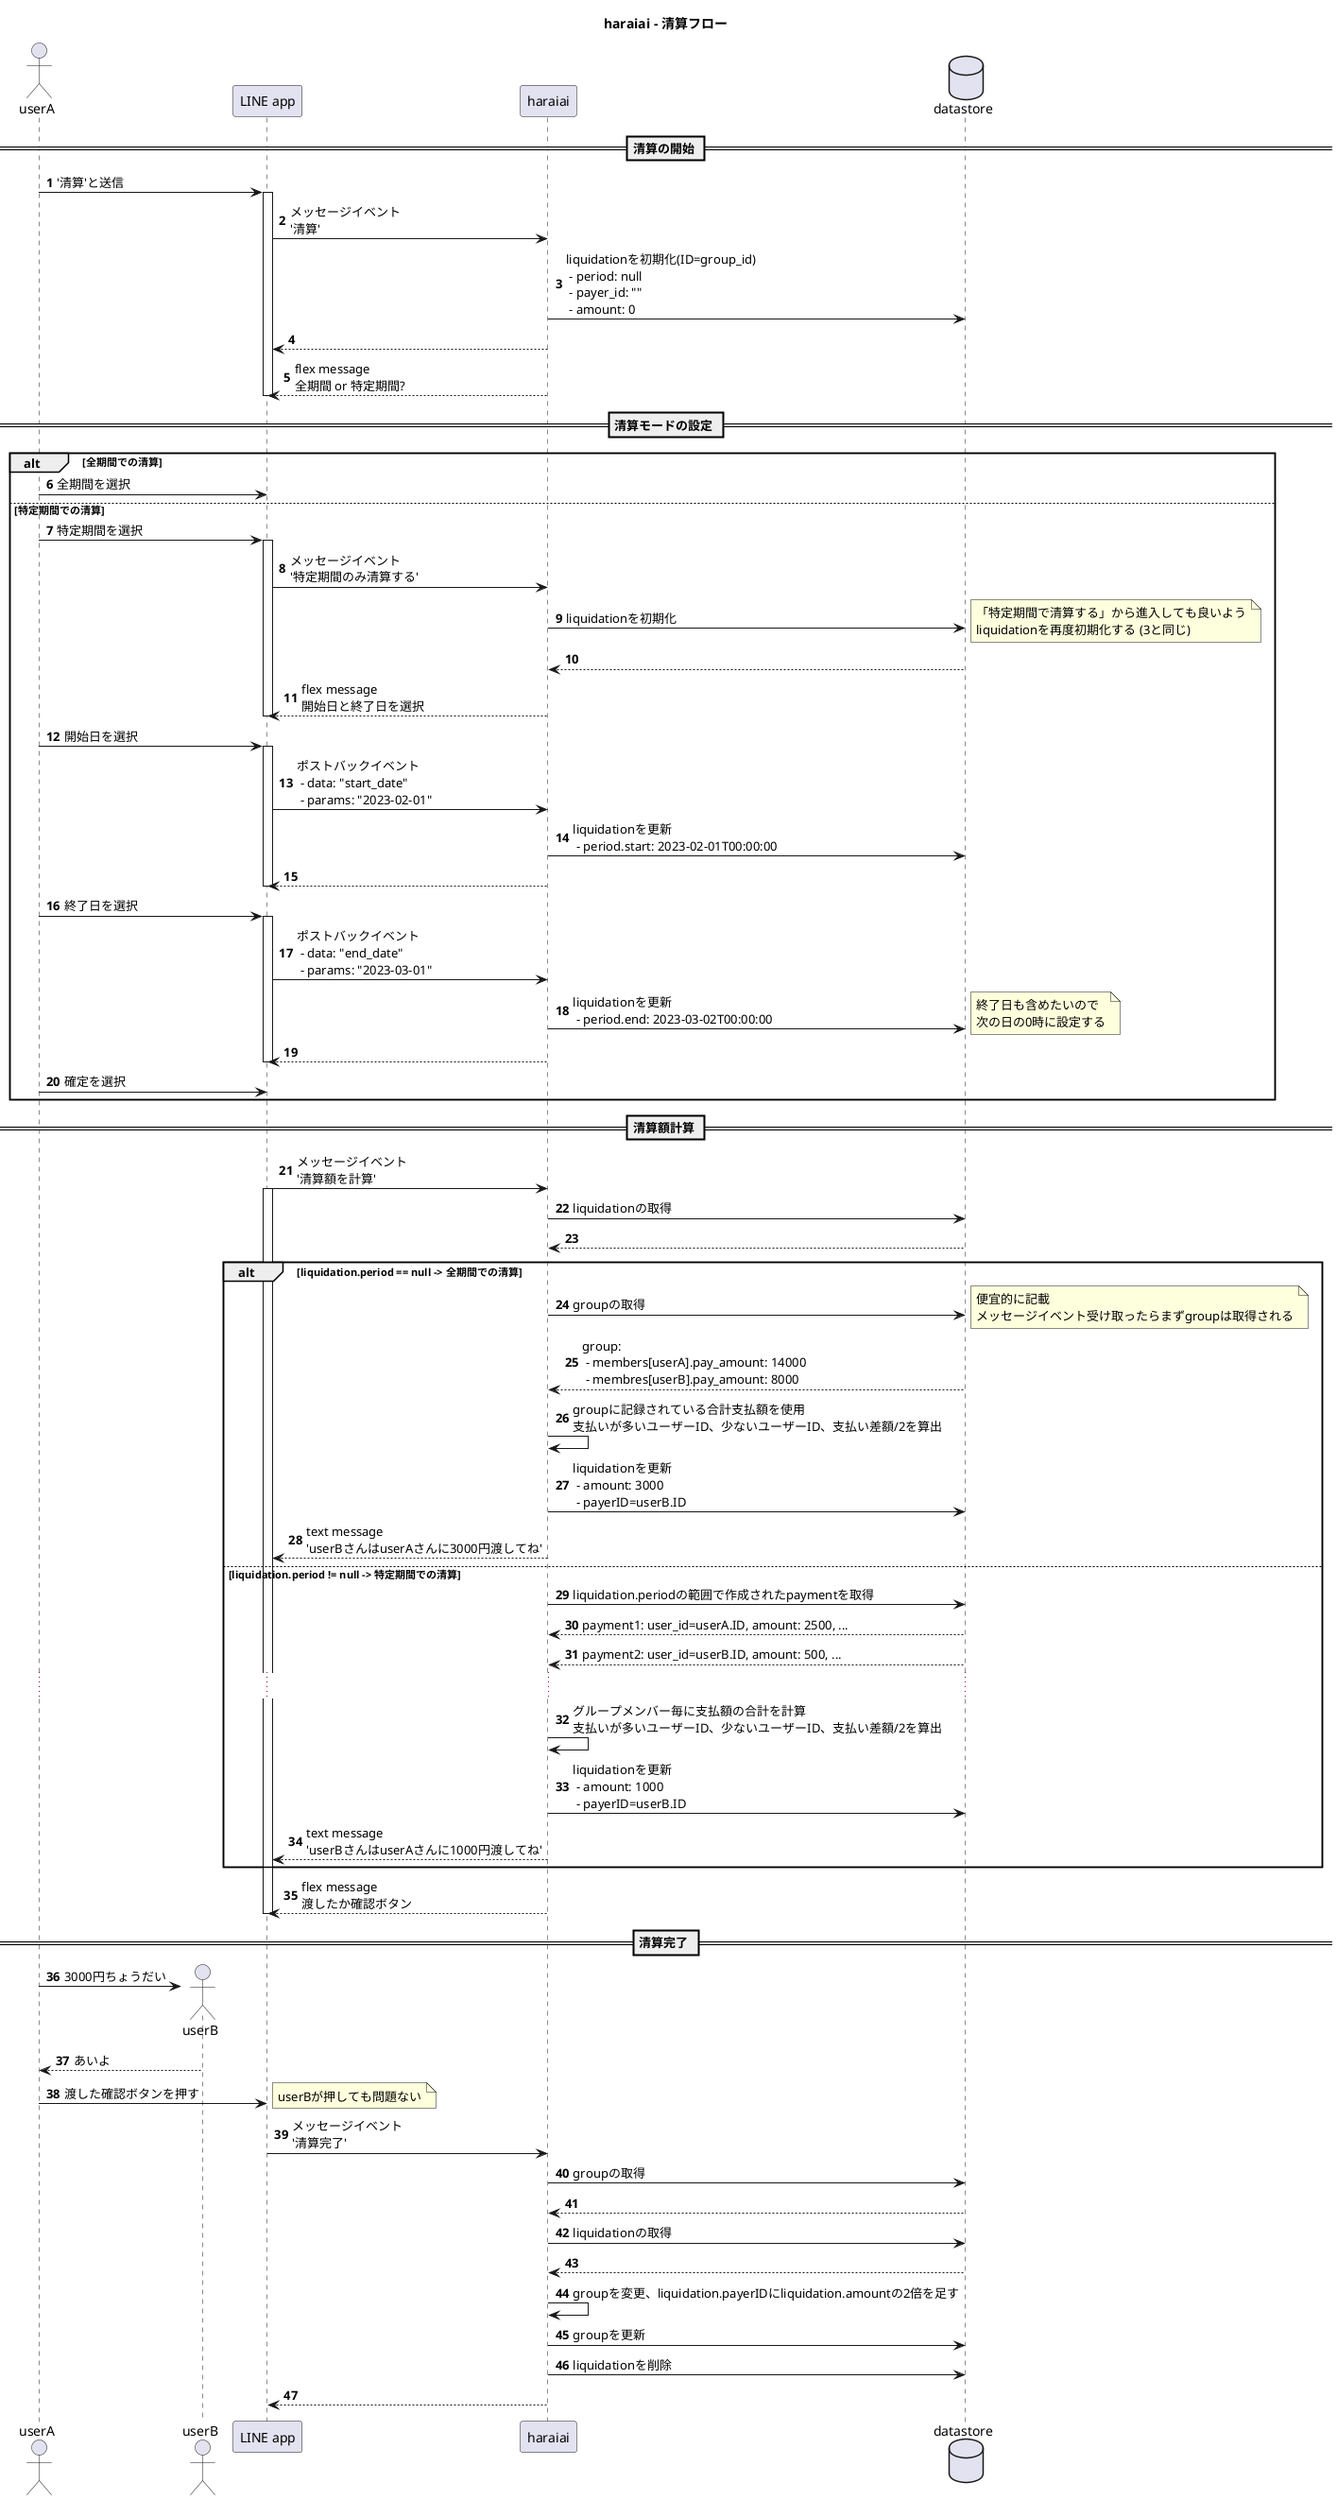@startuml
title haraiai - 清算フロー
autonumber

actor userA as u
actor userB as uB

participant "LINE app" as c

participant haraiai as s
database datastore as d

== 清算の開始 ==

u -> c: '清算'と送信
activate c
c -> s: メッセージイベント\n'清算'
s -> d: liquidationを初期化(ID=group_id)\n - period: null\n - payer_id: ""\n - amount: 0
c <-- s:
c <-- s: flex message\n全期間 or 特定期間?
deactivate c

== 清算モードの設定 ==
alt 全期間での清算
u -> c: 全期間を選択
else 特定期間での清算
u -> c: 特定期間を選択
activate c
c -> s: メッセージイベント\n'特定期間のみ清算する'
s -> d: liquidationを初期化
note right
    「特定期間で清算する」から進入しても良いよう
    liquidationを再度初期化する (3と同じ)
end note
s <-- d
c <-- s: flex message\n開始日と終了日を選択
deactivate c

u -> c: 開始日を選択
activate c
c -> s: ポストバックイベント\n - data: "start_date"\n - params: "2023-02-01"
s -> d: liquidationを更新\n - period.start: 2023-02-01T00:00:00
c <-- s:
deactivate c

u -> c: 終了日を選択
activate c
c -> s: ポストバックイベント\n - data: "end_date"\n - params: "2023-03-01"
s -> d: liquidationを更新\n - period.end: 2023-03-02T00:00:00
note right : 終了日も含めたいので\n次の日の0時に設定する
c <-- s:
deactivate c

u -> c: 確定を選択
end alt

== 清算額計算 ==
c -> s: メッセージイベント\n'清算額を計算'
activate c
s -> d: liquidationの取得
s <-- d
alt liquidation.period == null -> 全期間での清算
s -> d: groupの取得
note right : 便宜的に記載\nメッセージイベント受け取ったらまずgroupは取得される
s <-- d: group:\n - members[userA].pay_amount: 14000\n - membres[userB].pay_amount: 8000
s -> s: groupに記録されている合計支払額を使用\n支払いが多いユーザーID、少ないユーザーID、支払い差額/2を算出
s -> d: liquidationを更新\n - amount: 3000\n - payerID=userB.ID
c <-- s: text message\n'userBさんはuserAさんに3000円渡してね'
else liquidation.period != null -> 特定期間での清算
s -> d: liquidation.periodの範囲で作成されたpaymentを取得
s <-- d: payment1: user_id=userA.ID, amount: 2500, ...
s <-- d: payment2: user_id=userB.ID, amount: 500, ...
...
s -> s: グループメンバー毎に支払額の合計を計算\n支払いが多いユーザーID、少ないユーザーID、支払い差額/2を算出
s -> d: liquidationを更新\n - amount: 1000\n - payerID=userB.ID
c <-- s: text message\n'userBさんはuserAさんに1000円渡してね'
end alt

c <-- s: flex message\n渡したか確認ボタン
deactivate c

== 清算完了 ==
create uB
u -> uB : 3000円ちょうだい
u <-- uB : あいよ

u -> c: 渡した確認ボタンを押す
note right: userBが押しても問題ない
c -> s: メッセージイベント\n'清算完了'
s -> d: groupの取得
s <-- d:
s -> d: liquidationの取得
s <-- d
s -> s: groupを変更、liquidation.payerIDにliquidation.amountの2倍を足す
s -> d : groupを更新
s -> d : liquidationを削除
c <-- s

@enduml